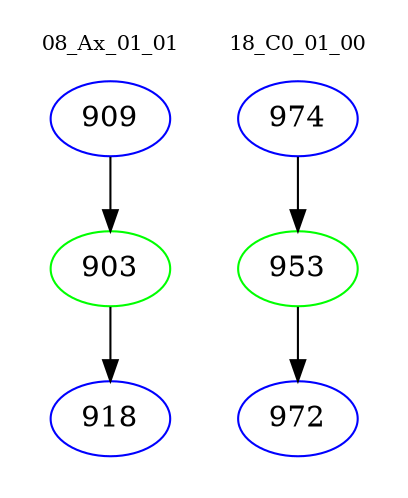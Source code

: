 digraph{
subgraph cluster_0 {
color = white
label = "08_Ax_01_01";
fontsize=10;
T0_909 [label="909", color="blue"]
T0_909 -> T0_903 [color="black"]
T0_903 [label="903", color="green"]
T0_903 -> T0_918 [color="black"]
T0_918 [label="918", color="blue"]
}
subgraph cluster_1 {
color = white
label = "18_C0_01_00";
fontsize=10;
T1_974 [label="974", color="blue"]
T1_974 -> T1_953 [color="black"]
T1_953 [label="953", color="green"]
T1_953 -> T1_972 [color="black"]
T1_972 [label="972", color="blue"]
}
}
